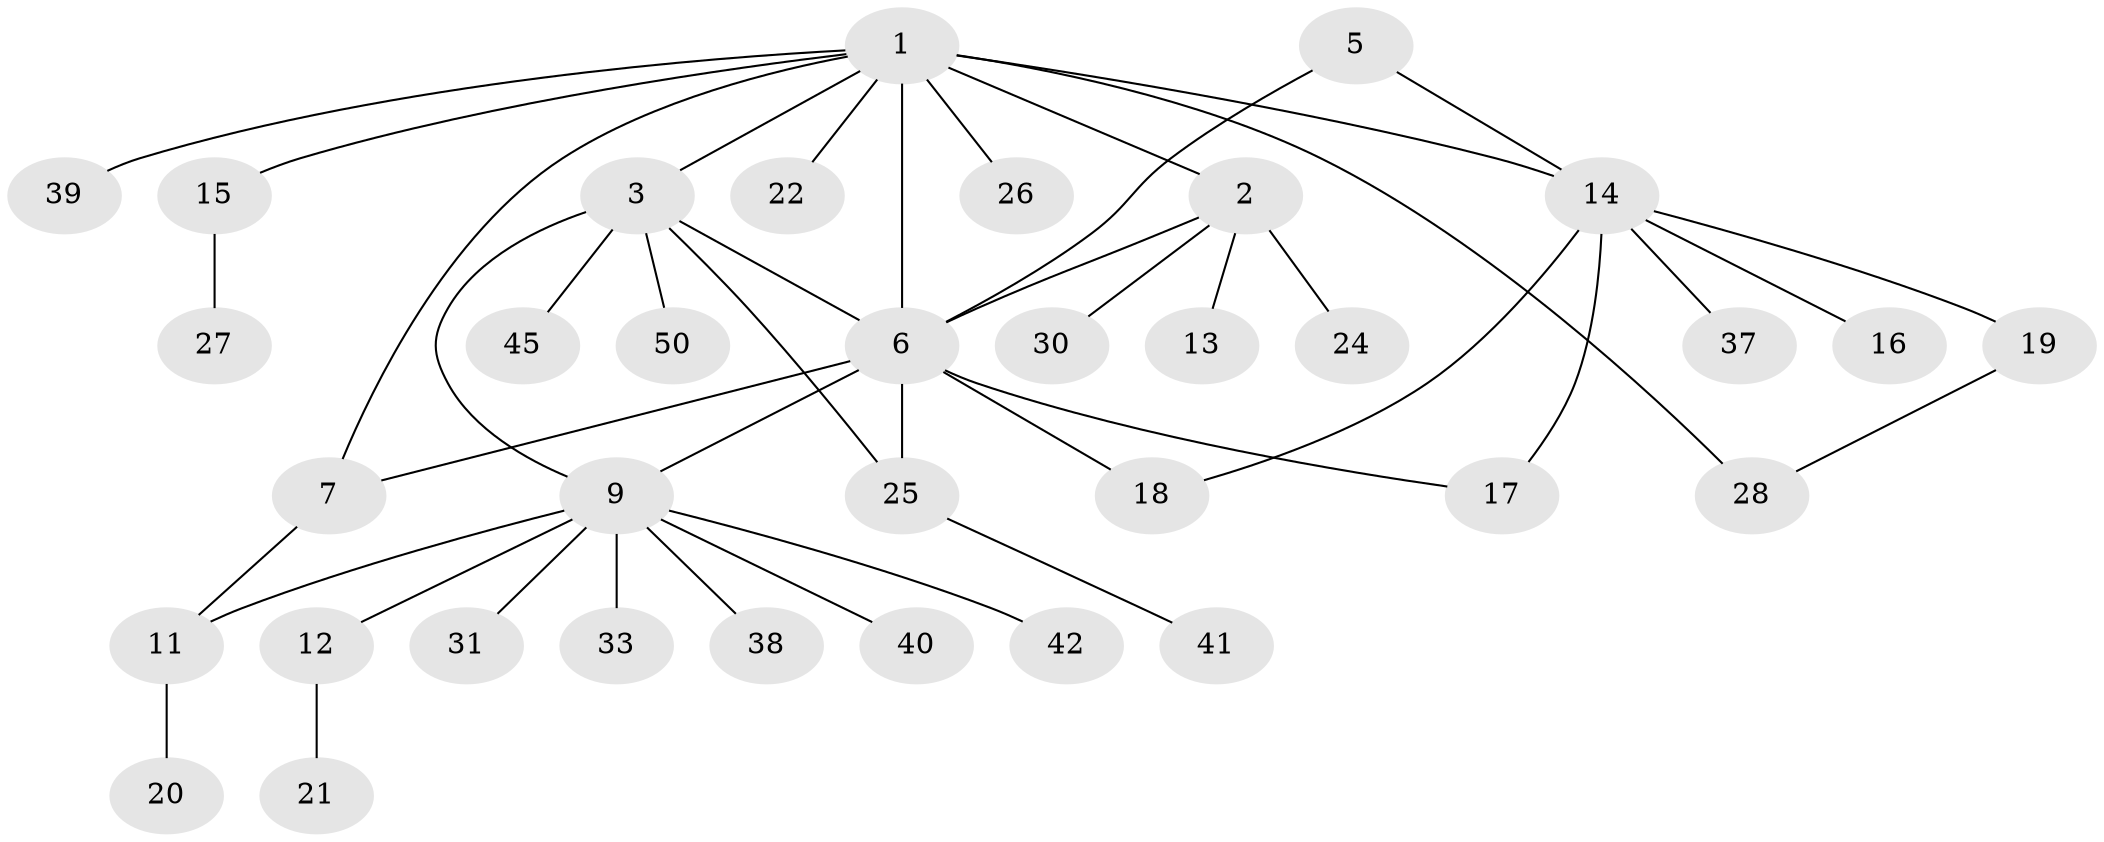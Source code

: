 // Generated by graph-tools (version 1.1) at 2025/52/02/27/25 19:52:16]
// undirected, 35 vertices, 44 edges
graph export_dot {
graph [start="1"]
  node [color=gray90,style=filled];
  1 [super="+8"];
  2 [super="+47"];
  3 [super="+4"];
  5;
  6 [super="+10"];
  7;
  9 [super="+46"];
  11 [super="+29"];
  12 [super="+23"];
  13 [super="+49"];
  14 [super="+48"];
  15;
  16 [super="+35"];
  17;
  18;
  19 [super="+36"];
  20;
  21 [super="+43"];
  22;
  24;
  25;
  26;
  27 [super="+34"];
  28 [super="+32"];
  30;
  31;
  33;
  37;
  38;
  39;
  40;
  41 [super="+44"];
  42;
  45;
  50;
  1 -- 2;
  1 -- 3 [weight=2];
  1 -- 6 [weight=3];
  1 -- 14 [weight=2];
  1 -- 22;
  1 -- 7;
  1 -- 39;
  1 -- 15;
  1 -- 26;
  1 -- 28;
  2 -- 13;
  2 -- 24;
  2 -- 30;
  2 -- 6;
  3 -- 9;
  3 -- 25;
  3 -- 45;
  3 -- 50;
  3 -- 6;
  5 -- 6;
  5 -- 14;
  6 -- 7;
  6 -- 25;
  6 -- 17;
  6 -- 18;
  6 -- 9;
  7 -- 11;
  9 -- 12;
  9 -- 31;
  9 -- 33;
  9 -- 38;
  9 -- 40;
  9 -- 42;
  9 -- 11;
  11 -- 20;
  12 -- 21;
  14 -- 16;
  14 -- 17;
  14 -- 18;
  14 -- 19;
  14 -- 37;
  15 -- 27;
  19 -- 28;
  25 -- 41;
}
